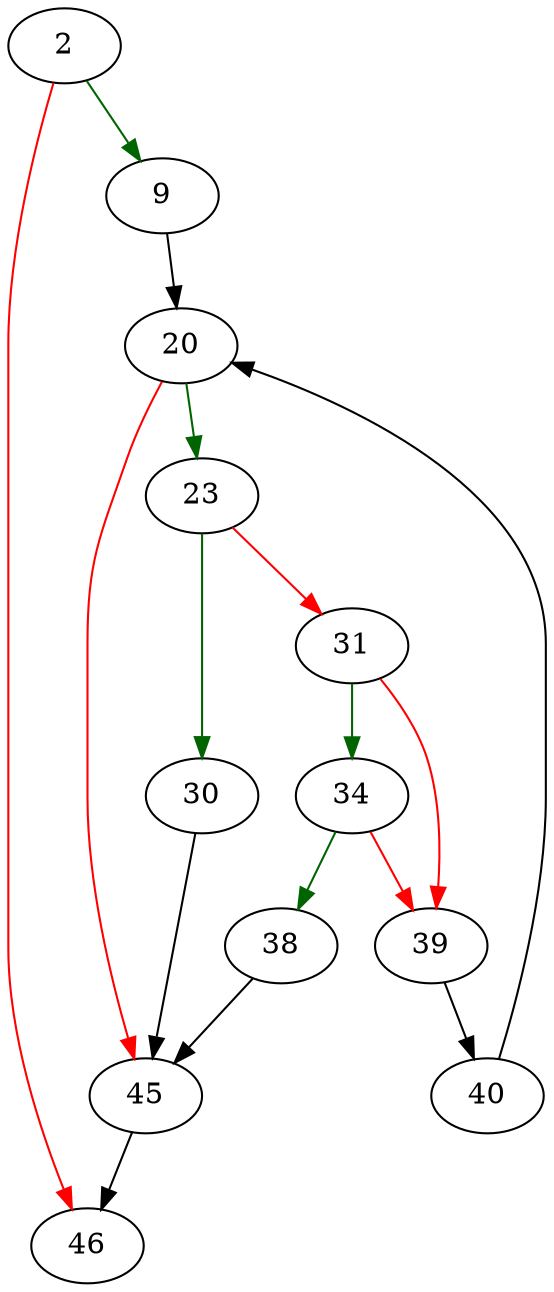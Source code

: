 strict digraph "sqlite3FindDbName" {
	// Node definitions.
	2 [entry=true];
	9;
	46;
	20;
	23;
	45;
	30;
	31;
	34;
	39;
	38;
	40;

	// Edge definitions.
	2 -> 9 [
		color=darkgreen
		cond=true
	];
	2 -> 46 [
		color=red
		cond=false
	];
	9 -> 20;
	20 -> 23 [
		color=darkgreen
		cond=true
	];
	20 -> 45 [
		color=red
		cond=false
	];
	23 -> 30 [
		color=darkgreen
		cond=true
	];
	23 -> 31 [
		color=red
		cond=false
	];
	45 -> 46;
	30 -> 45;
	31 -> 34 [
		color=darkgreen
		cond=true
	];
	31 -> 39 [
		color=red
		cond=false
	];
	34 -> 39 [
		color=red
		cond=false
	];
	34 -> 38 [
		color=darkgreen
		cond=true
	];
	39 -> 40;
	38 -> 45;
	40 -> 20;
}